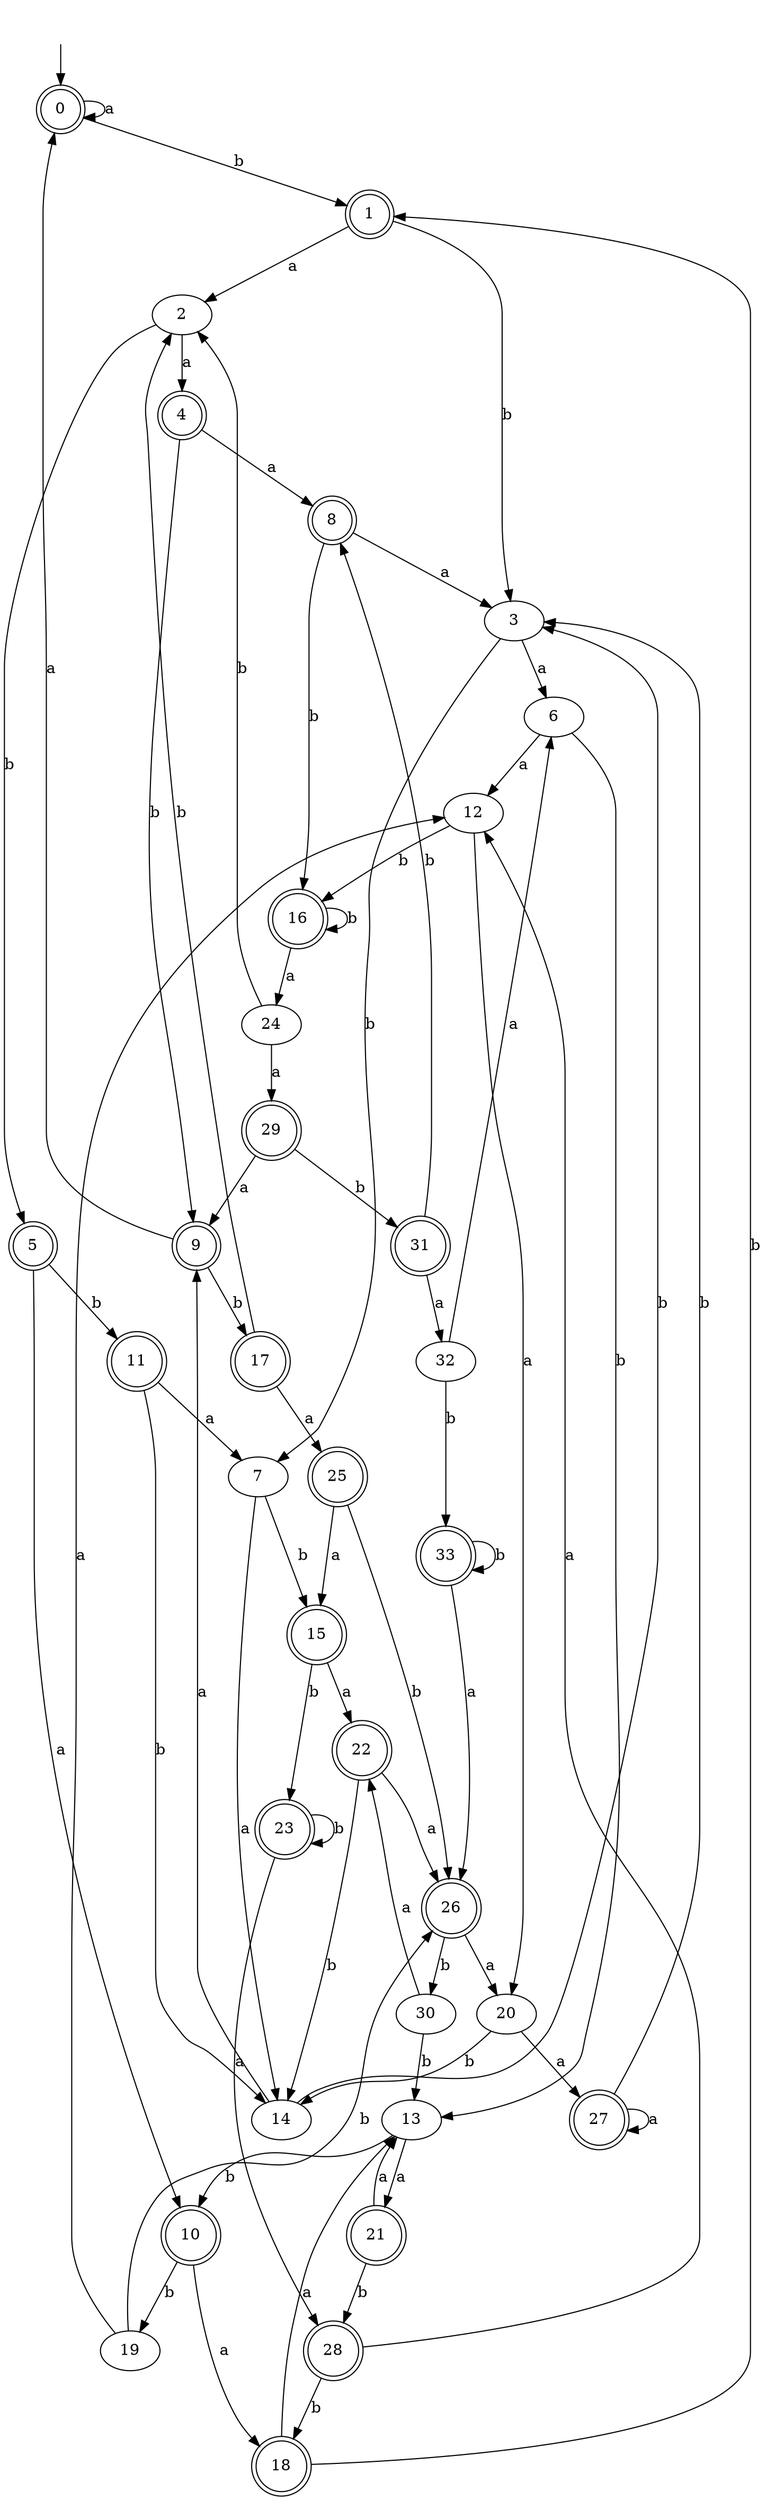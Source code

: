 digraph RandomDFA {
  __start0 [label="", shape=none];
  __start0 -> 0 [label=""];
  0 [shape=circle] [shape=doublecircle]
  0 -> 0 [label="a"]
  0 -> 1 [label="b"]
  1 [shape=doublecircle]
  1 -> 2 [label="a"]
  1 -> 3 [label="b"]
  2
  2 -> 4 [label="a"]
  2 -> 5 [label="b"]
  3
  3 -> 6 [label="a"]
  3 -> 7 [label="b"]
  4 [shape=doublecircle]
  4 -> 8 [label="a"]
  4 -> 9 [label="b"]
  5 [shape=doublecircle]
  5 -> 10 [label="a"]
  5 -> 11 [label="b"]
  6
  6 -> 12 [label="a"]
  6 -> 13 [label="b"]
  7
  7 -> 14 [label="a"]
  7 -> 15 [label="b"]
  8 [shape=doublecircle]
  8 -> 3 [label="a"]
  8 -> 16 [label="b"]
  9 [shape=doublecircle]
  9 -> 0 [label="a"]
  9 -> 17 [label="b"]
  10 [shape=doublecircle]
  10 -> 18 [label="a"]
  10 -> 19 [label="b"]
  11 [shape=doublecircle]
  11 -> 7 [label="a"]
  11 -> 14 [label="b"]
  12
  12 -> 20 [label="a"]
  12 -> 16 [label="b"]
  13
  13 -> 21 [label="a"]
  13 -> 10 [label="b"]
  14
  14 -> 9 [label="a"]
  14 -> 3 [label="b"]
  15 [shape=doublecircle]
  15 -> 22 [label="a"]
  15 -> 23 [label="b"]
  16 [shape=doublecircle]
  16 -> 24 [label="a"]
  16 -> 16 [label="b"]
  17 [shape=doublecircle]
  17 -> 25 [label="a"]
  17 -> 2 [label="b"]
  18 [shape=doublecircle]
  18 -> 13 [label="a"]
  18 -> 1 [label="b"]
  19
  19 -> 12 [label="a"]
  19 -> 26 [label="b"]
  20
  20 -> 27 [label="a"]
  20 -> 14 [label="b"]
  21 [shape=doublecircle]
  21 -> 13 [label="a"]
  21 -> 28 [label="b"]
  22 [shape=doublecircle]
  22 -> 26 [label="a"]
  22 -> 14 [label="b"]
  23 [shape=doublecircle]
  23 -> 28 [label="a"]
  23 -> 23 [label="b"]
  24
  24 -> 29 [label="a"]
  24 -> 2 [label="b"]
  25 [shape=doublecircle]
  25 -> 15 [label="a"]
  25 -> 26 [label="b"]
  26 [shape=doublecircle]
  26 -> 20 [label="a"]
  26 -> 30 [label="b"]
  27 [shape=doublecircle]
  27 -> 27 [label="a"]
  27 -> 3 [label="b"]
  28 [shape=doublecircle]
  28 -> 12 [label="a"]
  28 -> 18 [label="b"]
  29 [shape=doublecircle]
  29 -> 9 [label="a"]
  29 -> 31 [label="b"]
  30
  30 -> 22 [label="a"]
  30 -> 13 [label="b"]
  31 [shape=doublecircle]
  31 -> 32 [label="a"]
  31 -> 8 [label="b"]
  32
  32 -> 6 [label="a"]
  32 -> 33 [label="b"]
  33 [shape=doublecircle]
  33 -> 26 [label="a"]
  33 -> 33 [label="b"]
}
